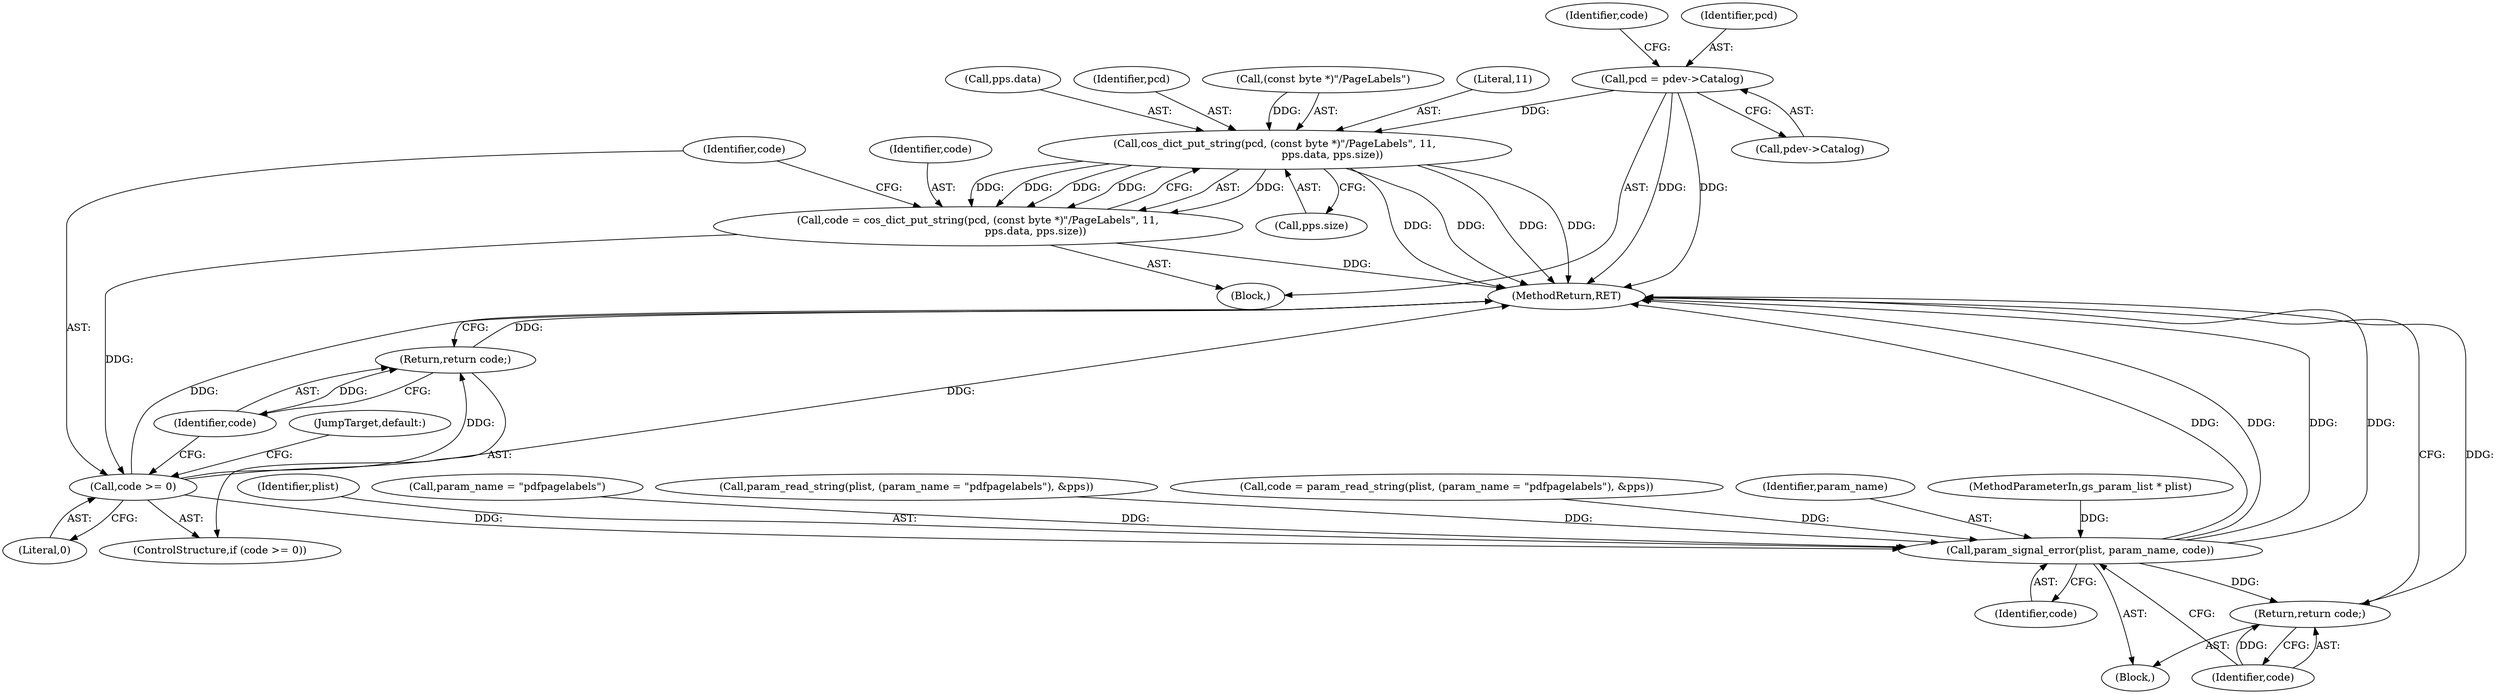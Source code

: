 digraph "0_ghostscript_c3476dde7743761a4e1d39a631716199b696b880@pointer" {
"1000268" [label="(Call,pcd = pdev->Catalog)"];
"1000285" [label="(Call,cos_dict_put_string(pcd, (const byte *)\"/PageLabels\", 11,\n                                   pps.data, pps.size))"];
"1000283" [label="(Call,code = cos_dict_put_string(pcd, (const byte *)\"/PageLabels\", 11,\n                                   pps.data, pps.size))"];
"1000298" [label="(Call,code >= 0)"];
"1000301" [label="(Return,return code;)"];
"1000307" [label="(Call,param_signal_error(plist, param_name, code))"];
"1000311" [label="(Return,return code;)"];
"1000285" [label="(Call,cos_dict_put_string(pcd, (const byte *)\"/PageLabels\", 11,\n                                   pps.data, pps.size))"];
"1000268" [label="(Call,pcd = pdev->Catalog)"];
"1000307" [label="(Call,param_signal_error(plist, param_name, code))"];
"1000312" [label="(Identifier,code)"];
"1000274" [label="(Identifier,code)"];
"1000283" [label="(Call,code = cos_dict_put_string(pcd, (const byte *)\"/PageLabels\", 11,\n                                   pps.data, pps.size))"];
"1000308" [label="(Identifier,plist)"];
"1000302" [label="(Identifier,code)"];
"1000267" [label="(Block,)"];
"1000291" [label="(Call,pps.data)"];
"1001549" [label="(MethodReturn,RET)"];
"1000299" [label="(Identifier,code)"];
"1000298" [label="(Call,code >= 0)"];
"1000297" [label="(ControlStructure,if (code >= 0))"];
"1000286" [label="(Identifier,pcd)"];
"1000270" [label="(Call,pdev->Catalog)"];
"1000311" [label="(Return,return code;)"];
"1000284" [label="(Identifier,code)"];
"1000300" [label="(Literal,0)"];
"1000301" [label="(Return,return code;)"];
"1000306" [label="(JumpTarget,default:)"];
"1000269" [label="(Identifier,pcd)"];
"1000294" [label="(Call,pps.size)"];
"1000287" [label="(Call,(const byte *)\"/PageLabels\")"];
"1000259" [label="(Block,)"];
"1000310" [label="(Identifier,code)"];
"1000252" [label="(Call,param_name = \"pdfpagelabels\")"];
"1000250" [label="(Call,param_read_string(plist, (param_name = \"pdfpagelabels\"), &pps))"];
"1000248" [label="(Call,code = param_read_string(plist, (param_name = \"pdfpagelabels\"), &pps))"];
"1000309" [label="(Identifier,param_name)"];
"1000121" [label="(MethodParameterIn,gs_param_list * plist)"];
"1000290" [label="(Literal,11)"];
"1000268" -> "1000267"  [label="AST: "];
"1000268" -> "1000270"  [label="CFG: "];
"1000269" -> "1000268"  [label="AST: "];
"1000270" -> "1000268"  [label="AST: "];
"1000274" -> "1000268"  [label="CFG: "];
"1000268" -> "1001549"  [label="DDG: "];
"1000268" -> "1001549"  [label="DDG: "];
"1000268" -> "1000285"  [label="DDG: "];
"1000285" -> "1000283"  [label="AST: "];
"1000285" -> "1000294"  [label="CFG: "];
"1000286" -> "1000285"  [label="AST: "];
"1000287" -> "1000285"  [label="AST: "];
"1000290" -> "1000285"  [label="AST: "];
"1000291" -> "1000285"  [label="AST: "];
"1000294" -> "1000285"  [label="AST: "];
"1000283" -> "1000285"  [label="CFG: "];
"1000285" -> "1001549"  [label="DDG: "];
"1000285" -> "1001549"  [label="DDG: "];
"1000285" -> "1001549"  [label="DDG: "];
"1000285" -> "1001549"  [label="DDG: "];
"1000285" -> "1000283"  [label="DDG: "];
"1000285" -> "1000283"  [label="DDG: "];
"1000285" -> "1000283"  [label="DDG: "];
"1000285" -> "1000283"  [label="DDG: "];
"1000285" -> "1000283"  [label="DDG: "];
"1000287" -> "1000285"  [label="DDG: "];
"1000283" -> "1000267"  [label="AST: "];
"1000284" -> "1000283"  [label="AST: "];
"1000299" -> "1000283"  [label="CFG: "];
"1000283" -> "1001549"  [label="DDG: "];
"1000283" -> "1000298"  [label="DDG: "];
"1000298" -> "1000297"  [label="AST: "];
"1000298" -> "1000300"  [label="CFG: "];
"1000299" -> "1000298"  [label="AST: "];
"1000300" -> "1000298"  [label="AST: "];
"1000302" -> "1000298"  [label="CFG: "];
"1000306" -> "1000298"  [label="CFG: "];
"1000298" -> "1001549"  [label="DDG: "];
"1000298" -> "1001549"  [label="DDG: "];
"1000298" -> "1000301"  [label="DDG: "];
"1000298" -> "1000307"  [label="DDG: "];
"1000301" -> "1000297"  [label="AST: "];
"1000301" -> "1000302"  [label="CFG: "];
"1000302" -> "1000301"  [label="AST: "];
"1001549" -> "1000301"  [label="CFG: "];
"1000301" -> "1001549"  [label="DDG: "];
"1000302" -> "1000301"  [label="DDG: "];
"1000307" -> "1000259"  [label="AST: "];
"1000307" -> "1000310"  [label="CFG: "];
"1000308" -> "1000307"  [label="AST: "];
"1000309" -> "1000307"  [label="AST: "];
"1000310" -> "1000307"  [label="AST: "];
"1000312" -> "1000307"  [label="CFG: "];
"1000307" -> "1001549"  [label="DDG: "];
"1000307" -> "1001549"  [label="DDG: "];
"1000307" -> "1001549"  [label="DDG: "];
"1000307" -> "1001549"  [label="DDG: "];
"1000250" -> "1000307"  [label="DDG: "];
"1000121" -> "1000307"  [label="DDG: "];
"1000252" -> "1000307"  [label="DDG: "];
"1000248" -> "1000307"  [label="DDG: "];
"1000307" -> "1000311"  [label="DDG: "];
"1000311" -> "1000259"  [label="AST: "];
"1000311" -> "1000312"  [label="CFG: "];
"1000312" -> "1000311"  [label="AST: "];
"1001549" -> "1000311"  [label="CFG: "];
"1000311" -> "1001549"  [label="DDG: "];
"1000312" -> "1000311"  [label="DDG: "];
}
